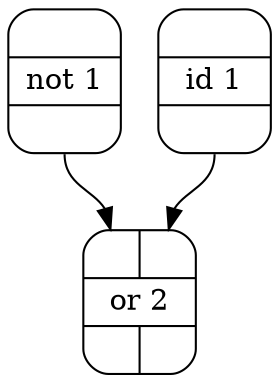 digraph {
  margin=0
  compound=true
  // rankdir="LR"
  node [shape=Mrecord]
  // edge [fontsize=8, fontcolor=indigo]
  // bgcolor=transparent
  nslimit=20
  // ratio=1
  // ranksep=1.0
  // fixedsize=true
  0 [label="{ { <i0> } | id 1 | { <o0> } } "]
  1 [label="{ { <i0> } | not 1 | { <o0> } }"]
  2 [label="{ { <i0> | <i1> } | or 2 | { <o0> | <o1> } }"]
  0:o0 -> 2:i1
  1:o0 -> 2:i0
}
